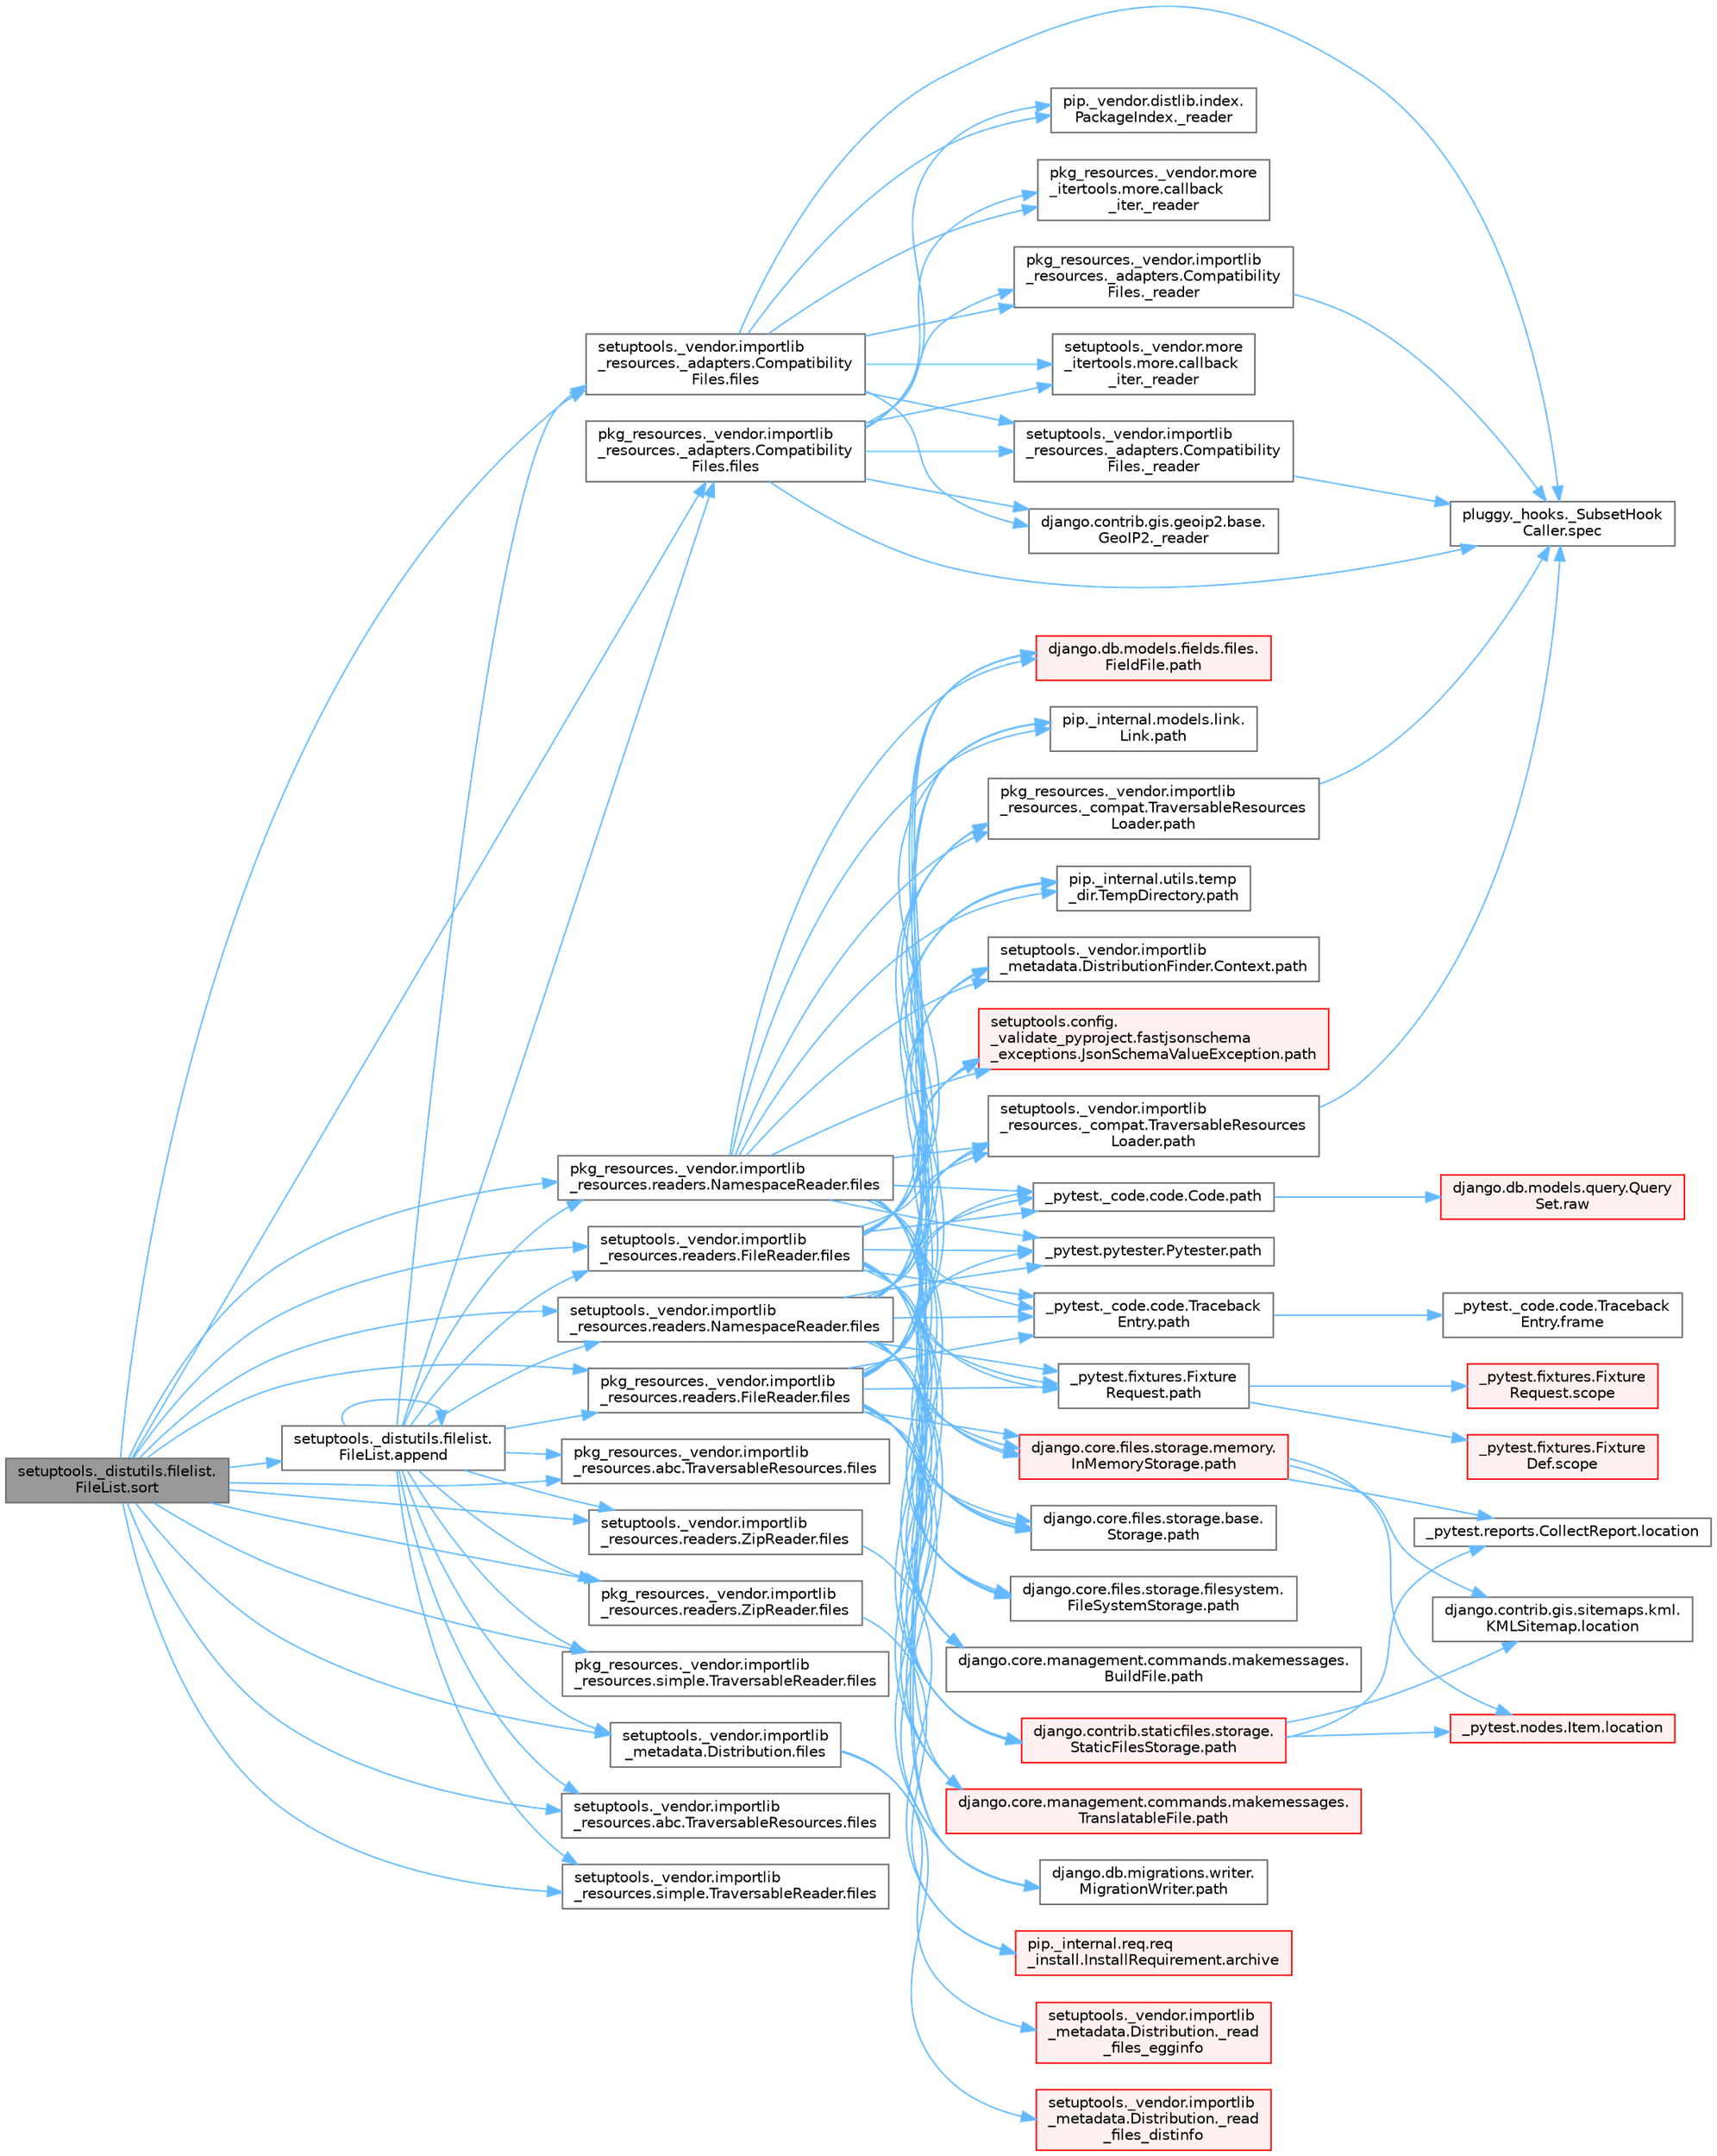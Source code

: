 digraph "setuptools._distutils.filelist.FileList.sort"
{
 // LATEX_PDF_SIZE
  bgcolor="transparent";
  edge [fontname=Helvetica,fontsize=10,labelfontname=Helvetica,labelfontsize=10];
  node [fontname=Helvetica,fontsize=10,shape=box,height=0.2,width=0.4];
  rankdir="LR";
  Node1 [id="Node000001",label="setuptools._distutils.filelist.\lFileList.sort",height=0.2,width=0.4,color="gray40", fillcolor="grey60", style="filled", fontcolor="black",tooltip=" "];
  Node1 -> Node2 [id="edge1_Node000001_Node000002",color="steelblue1",style="solid",tooltip=" "];
  Node2 [id="Node000002",label="setuptools._distutils.filelist.\lFileList.append",height=0.2,width=0.4,color="grey40", fillcolor="white", style="filled",URL="$classsetuptools_1_1__distutils_1_1filelist_1_1_file_list.html#aa9ee6398f54c690ec1af5df79fb1fbac",tooltip=" "];
  Node2 -> Node2 [id="edge2_Node000002_Node000002",color="steelblue1",style="solid",tooltip=" "];
  Node2 -> Node3 [id="edge3_Node000002_Node000003",color="steelblue1",style="solid",tooltip=" "];
  Node3 [id="Node000003",label="pkg_resources._vendor.importlib\l_resources._adapters.Compatibility\lFiles.files",height=0.2,width=0.4,color="grey40", fillcolor="white", style="filled",URL="$classpkg__resources_1_1__vendor_1_1importlib__resources_1_1__adapters_1_1_compatibility_files.html#a8b9d338ee8b5f6f2b1b612d2835a5528",tooltip=" "];
  Node3 -> Node4 [id="edge4_Node000003_Node000004",color="steelblue1",style="solid",tooltip=" "];
  Node4 [id="Node000004",label="django.contrib.gis.geoip2.base.\lGeoIP2._reader",height=0.2,width=0.4,color="grey40", fillcolor="white", style="filled",URL="$classdjango_1_1contrib_1_1gis_1_1geoip2_1_1base_1_1_geo_i_p2.html#a3602c469d02744ad210583e2b571c286",tooltip=" "];
  Node3 -> Node5 [id="edge5_Node000003_Node000005",color="steelblue1",style="solid",tooltip=" "];
  Node5 [id="Node000005",label="pip._vendor.distlib.index.\lPackageIndex._reader",height=0.2,width=0.4,color="grey40", fillcolor="white", style="filled",URL="$classpip_1_1__vendor_1_1distlib_1_1index_1_1_package_index.html#a101ab2cbea9c2a66818e368a1b783665",tooltip=" "];
  Node3 -> Node6 [id="edge6_Node000003_Node000006",color="steelblue1",style="solid",tooltip=" "];
  Node6 [id="Node000006",label="pkg_resources._vendor.importlib\l_resources._adapters.Compatibility\lFiles._reader",height=0.2,width=0.4,color="grey40", fillcolor="white", style="filled",URL="$classpkg__resources_1_1__vendor_1_1importlib__resources_1_1__adapters_1_1_compatibility_files.html#adb88d9d6cdd3ccde8543d5aff0e263cc",tooltip=" "];
  Node6 -> Node7 [id="edge7_Node000006_Node000007",color="steelblue1",style="solid",tooltip=" "];
  Node7 [id="Node000007",label="pluggy._hooks._SubsetHook\lCaller.spec",height=0.2,width=0.4,color="grey40", fillcolor="white", style="filled",URL="$classpluggy_1_1__hooks_1_1___subset_hook_caller.html#ab4f250ab0096f9c4c5fceaed622f5328",tooltip=" "];
  Node3 -> Node8 [id="edge8_Node000003_Node000008",color="steelblue1",style="solid",tooltip=" "];
  Node8 [id="Node000008",label="pkg_resources._vendor.more\l_itertools.more.callback\l_iter._reader",height=0.2,width=0.4,color="grey40", fillcolor="white", style="filled",URL="$classpkg__resources_1_1__vendor_1_1more__itertools_1_1more_1_1callback__iter.html#a39c147e211ab320778e20aebdb6506c0",tooltip=" "];
  Node3 -> Node9 [id="edge9_Node000003_Node000009",color="steelblue1",style="solid",tooltip=" "];
  Node9 [id="Node000009",label="setuptools._vendor.importlib\l_resources._adapters.Compatibility\lFiles._reader",height=0.2,width=0.4,color="grey40", fillcolor="white", style="filled",URL="$classsetuptools_1_1__vendor_1_1importlib__resources_1_1__adapters_1_1_compatibility_files.html#a2a663060da2f5497b42765bdc90bca45",tooltip=" "];
  Node9 -> Node7 [id="edge10_Node000009_Node000007",color="steelblue1",style="solid",tooltip=" "];
  Node3 -> Node10 [id="edge11_Node000003_Node000010",color="steelblue1",style="solid",tooltip=" "];
  Node10 [id="Node000010",label="setuptools._vendor.more\l_itertools.more.callback\l_iter._reader",height=0.2,width=0.4,color="grey40", fillcolor="white", style="filled",URL="$classsetuptools_1_1__vendor_1_1more__itertools_1_1more_1_1callback__iter.html#a05c0fdd2e4088e3a9914e4fa2e6fd050",tooltip=" "];
  Node3 -> Node7 [id="edge12_Node000003_Node000007",color="steelblue1",style="solid",tooltip=" "];
  Node2 -> Node11 [id="edge13_Node000002_Node000011",color="steelblue1",style="solid",tooltip=" "];
  Node11 [id="Node000011",label="pkg_resources._vendor.importlib\l_resources.abc.TraversableResources.files",height=0.2,width=0.4,color="grey40", fillcolor="white", style="filled",URL="$classpkg__resources_1_1__vendor_1_1importlib__resources_1_1abc_1_1_traversable_resources.html#a355a5579db7885b20dd95b6175965f5b",tooltip=" "];
  Node2 -> Node12 [id="edge14_Node000002_Node000012",color="steelblue1",style="solid",tooltip=" "];
  Node12 [id="Node000012",label="pkg_resources._vendor.importlib\l_resources.readers.FileReader.files",height=0.2,width=0.4,color="grey40", fillcolor="white", style="filled",URL="$classpkg__resources_1_1__vendor_1_1importlib__resources_1_1readers_1_1_file_reader.html#ac80e1e3a22d012bbfb5f1b7a753bab21",tooltip=" "];
  Node12 -> Node13 [id="edge15_Node000012_Node000013",color="steelblue1",style="solid",tooltip=" "];
  Node13 [id="Node000013",label="_pytest._code.code.Code.path",height=0.2,width=0.4,color="grey40", fillcolor="white", style="filled",URL="$class__pytest_1_1__code_1_1code_1_1_code.html#a1dae55e90750fe77c7517f806a14d864",tooltip=" "];
  Node13 -> Node14 [id="edge16_Node000013_Node000014",color="steelblue1",style="solid",tooltip=" "];
  Node14 [id="Node000014",label="django.db.models.query.Query\lSet.raw",height=0.2,width=0.4,color="red", fillcolor="#FFF0F0", style="filled",URL="$classdjango_1_1db_1_1models_1_1query_1_1_query_set.html#abce199e3993658459fb2f7c2719daa45",tooltip="PUBLIC METHODS THAT RETURN A QUERYSET SUBCLASS #."];
  Node12 -> Node25 [id="edge17_Node000012_Node000025",color="steelblue1",style="solid",tooltip=" "];
  Node25 [id="Node000025",label="_pytest._code.code.Traceback\lEntry.path",height=0.2,width=0.4,color="grey40", fillcolor="white", style="filled",URL="$class__pytest_1_1__code_1_1code_1_1_traceback_entry.html#a5a88b9ae4623733566450a9e7d8387c0",tooltip=" "];
  Node25 -> Node26 [id="edge18_Node000025_Node000026",color="steelblue1",style="solid",tooltip=" "];
  Node26 [id="Node000026",label="_pytest._code.code.Traceback\lEntry.frame",height=0.2,width=0.4,color="grey40", fillcolor="white", style="filled",URL="$class__pytest_1_1__code_1_1code_1_1_traceback_entry.html#a8592e8aeeb3804602a1d6c85fc427f1b",tooltip=" "];
  Node12 -> Node27 [id="edge19_Node000012_Node000027",color="steelblue1",style="solid",tooltip=" "];
  Node27 [id="Node000027",label="_pytest.fixtures.Fixture\lRequest.path",height=0.2,width=0.4,color="grey40", fillcolor="white", style="filled",URL="$class__pytest_1_1fixtures_1_1_fixture_request.html#a6f6db59812d121b54cd67d5e434e1451",tooltip=" "];
  Node27 -> Node28 [id="edge20_Node000027_Node000028",color="steelblue1",style="solid",tooltip=" "];
  Node28 [id="Node000028",label="_pytest.fixtures.Fixture\lDef.scope",height=0.2,width=0.4,color="red", fillcolor="#FFF0F0", style="filled",URL="$class__pytest_1_1fixtures_1_1_fixture_def.html#a7631cdae842daae93780def0698acba2",tooltip=" "];
  Node27 -> Node32 [id="edge21_Node000027_Node000032",color="steelblue1",style="solid",tooltip=" "];
  Node32 [id="Node000032",label="_pytest.fixtures.Fixture\lRequest.scope",height=0.2,width=0.4,color="red", fillcolor="#FFF0F0", style="filled",URL="$class__pytest_1_1fixtures_1_1_fixture_request.html#acb5406ee9e8cf7147711b9314b6c951a",tooltip=" "];
  Node12 -> Node33 [id="edge22_Node000012_Node000033",color="steelblue1",style="solid",tooltip=" "];
  Node33 [id="Node000033",label="_pytest.pytester.Pytester.path",height=0.2,width=0.4,color="grey40", fillcolor="white", style="filled",URL="$class__pytest_1_1pytester_1_1_pytester.html#a403c804f74a87f5e5705774fa896cc1f",tooltip=" "];
  Node12 -> Node34 [id="edge23_Node000012_Node000034",color="steelblue1",style="solid",tooltip=" "];
  Node34 [id="Node000034",label="django.contrib.staticfiles.storage.\lStaticFilesStorage.path",height=0.2,width=0.4,color="red", fillcolor="#FFF0F0", style="filled",URL="$classdjango_1_1contrib_1_1staticfiles_1_1storage_1_1_static_files_storage.html#a4e96cc92fbde7423d1b74f3a50fc0bf6",tooltip=" "];
  Node34 -> Node35 [id="edge24_Node000034_Node000035",color="steelblue1",style="solid",tooltip=" "];
  Node35 [id="Node000035",label="_pytest.nodes.Item.location",height=0.2,width=0.4,color="red", fillcolor="#FFF0F0", style="filled",URL="$class__pytest_1_1nodes_1_1_item.html#a09cd5bab99de1b92a3aa6f76ba8aa206",tooltip=" "];
  Node34 -> Node46 [id="edge25_Node000034_Node000046",color="steelblue1",style="solid",tooltip=" "];
  Node46 [id="Node000046",label="_pytest.reports.CollectReport.location",height=0.2,width=0.4,color="grey40", fillcolor="white", style="filled",URL="$class__pytest_1_1reports_1_1_collect_report.html#a3df6c3a6598c22fd46d30789b1a43393",tooltip=" "];
  Node34 -> Node47 [id="edge26_Node000034_Node000047",color="steelblue1",style="solid",tooltip=" "];
  Node47 [id="Node000047",label="django.contrib.gis.sitemaps.kml.\lKMLSitemap.location",height=0.2,width=0.4,color="grey40", fillcolor="white", style="filled",URL="$classdjango_1_1contrib_1_1gis_1_1sitemaps_1_1kml_1_1_k_m_l_sitemap.html#aeae9b718dc149bb1b470a9c52ac5628f",tooltip=" "];
  Node12 -> Node480 [id="edge27_Node000012_Node000480",color="steelblue1",style="solid",tooltip=" "];
  Node480 [id="Node000480",label="django.core.files.storage.base.\lStorage.path",height=0.2,width=0.4,color="grey40", fillcolor="white", style="filled",URL="$classdjango_1_1core_1_1files_1_1storage_1_1base_1_1_storage.html#a9be8d49a55131dbbab2c5fd57f7e772c",tooltip=" "];
  Node12 -> Node481 [id="edge28_Node000012_Node000481",color="steelblue1",style="solid",tooltip=" "];
  Node481 [id="Node000481",label="django.core.files.storage.filesystem.\lFileSystemStorage.path",height=0.2,width=0.4,color="grey40", fillcolor="white", style="filled",URL="$classdjango_1_1core_1_1files_1_1storage_1_1filesystem_1_1_file_system_storage.html#abf8a7e88eedec3e1b2ea965cc0858d17",tooltip=" "];
  Node12 -> Node482 [id="edge29_Node000012_Node000482",color="steelblue1",style="solid",tooltip=" "];
  Node482 [id="Node000482",label="django.core.files.storage.memory.\lInMemoryStorage.path",height=0.2,width=0.4,color="red", fillcolor="#FFF0F0", style="filled",URL="$classdjango_1_1core_1_1files_1_1storage_1_1memory_1_1_in_memory_storage.html#a466c8e28fd11839318d2e4454b8ef89f",tooltip=" "];
  Node482 -> Node35 [id="edge30_Node000482_Node000035",color="steelblue1",style="solid",tooltip=" "];
  Node482 -> Node46 [id="edge31_Node000482_Node000046",color="steelblue1",style="solid",tooltip=" "];
  Node482 -> Node47 [id="edge32_Node000482_Node000047",color="steelblue1",style="solid",tooltip=" "];
  Node12 -> Node486 [id="edge33_Node000012_Node000486",color="steelblue1",style="solid",tooltip=" "];
  Node486 [id="Node000486",label="django.core.management.commands.makemessages.\lBuildFile.path",height=0.2,width=0.4,color="grey40", fillcolor="white", style="filled",URL="$classdjango_1_1core_1_1management_1_1commands_1_1makemessages_1_1_build_file.html#ac06388718e902543bc00a7c6565105fc",tooltip=" "];
  Node12 -> Node487 [id="edge34_Node000012_Node000487",color="steelblue1",style="solid",tooltip=" "];
  Node487 [id="Node000487",label="django.core.management.commands.makemessages.\lTranslatableFile.path",height=0.2,width=0.4,color="red", fillcolor="#FFF0F0", style="filled",URL="$classdjango_1_1core_1_1management_1_1commands_1_1makemessages_1_1_translatable_file.html#ad851d5e6b8a65f5915ccfd4a30fb8026",tooltip=" "];
  Node12 -> Node488 [id="edge35_Node000012_Node000488",color="steelblue1",style="solid",tooltip=" "];
  Node488 [id="Node000488",label="django.db.migrations.writer.\lMigrationWriter.path",height=0.2,width=0.4,color="grey40", fillcolor="white", style="filled",URL="$classdjango_1_1db_1_1migrations_1_1writer_1_1_migration_writer.html#a45469d67e8f80996c982470d36136184",tooltip=" "];
  Node12 -> Node489 [id="edge36_Node000012_Node000489",color="steelblue1",style="solid",tooltip=" "];
  Node489 [id="Node000489",label="django.db.models.fields.files.\lFieldFile.path",height=0.2,width=0.4,color="red", fillcolor="#FFF0F0", style="filled",URL="$classdjango_1_1db_1_1models_1_1fields_1_1files_1_1_field_file.html#ae91c4ed0643fb9bd8959d0db8eb44f80",tooltip=" "];
  Node12 -> Node585 [id="edge37_Node000012_Node000585",color="steelblue1",style="solid",tooltip=" "];
  Node585 [id="Node000585",label="pip._internal.models.link.\lLink.path",height=0.2,width=0.4,color="grey40", fillcolor="white", style="filled",URL="$classpip_1_1__internal_1_1models_1_1link_1_1_link.html#a30f454216dcb615e3ed986238490f180",tooltip=" "];
  Node12 -> Node586 [id="edge38_Node000012_Node000586",color="steelblue1",style="solid",tooltip=" "];
  Node586 [id="Node000586",label="pip._internal.utils.temp\l_dir.TempDirectory.path",height=0.2,width=0.4,color="grey40", fillcolor="white", style="filled",URL="$classpip_1_1__internal_1_1utils_1_1temp__dir_1_1_temp_directory.html#afe6b2d95c070c6570957de5696ff3a6e",tooltip=" "];
  Node12 -> Node587 [id="edge39_Node000012_Node000587",color="steelblue1",style="solid",tooltip=" "];
  Node587 [id="Node000587",label="pkg_resources._vendor.importlib\l_resources._compat.TraversableResources\lLoader.path",height=0.2,width=0.4,color="grey40", fillcolor="white", style="filled",URL="$classpkg__resources_1_1__vendor_1_1importlib__resources_1_1__compat_1_1_traversable_resources_loader.html#acfc17872a53cbe02f6c34eda2bb162f2",tooltip=" "];
  Node587 -> Node7 [id="edge40_Node000587_Node000007",color="steelblue1",style="solid",tooltip=" "];
  Node12 -> Node588 [id="edge41_Node000012_Node000588",color="steelblue1",style="solid",tooltip=" "];
  Node588 [id="Node000588",label="setuptools._vendor.importlib\l_metadata.DistributionFinder.Context.path",height=0.2,width=0.4,color="grey40", fillcolor="white", style="filled",URL="$classsetuptools_1_1__vendor_1_1importlib__metadata_1_1_distribution_finder_1_1_context.html#a84a429ddce40738ea5c0edb53799ee8d",tooltip=" "];
  Node12 -> Node589 [id="edge42_Node000012_Node000589",color="steelblue1",style="solid",tooltip=" "];
  Node589 [id="Node000589",label="setuptools._vendor.importlib\l_resources._compat.TraversableResources\lLoader.path",height=0.2,width=0.4,color="grey40", fillcolor="white", style="filled",URL="$classsetuptools_1_1__vendor_1_1importlib__resources_1_1__compat_1_1_traversable_resources_loader.html#a9b9cf5b6723d48f7a779b6ae71d53699",tooltip=" "];
  Node589 -> Node7 [id="edge43_Node000589_Node000007",color="steelblue1",style="solid",tooltip=" "];
  Node12 -> Node590 [id="edge44_Node000012_Node000590",color="steelblue1",style="solid",tooltip=" "];
  Node590 [id="Node000590",label="setuptools.config.\l_validate_pyproject.fastjsonschema\l_exceptions.JsonSchemaValueException.path",height=0.2,width=0.4,color="red", fillcolor="#FFF0F0", style="filled",URL="$classsetuptools_1_1config_1_1__validate__pyproject_1_1fastjsonschema__exceptions_1_1_json_schema_value_exception.html#a59179b3d1dc16c7087530bbc10bcf857",tooltip=" "];
  Node2 -> Node1157 [id="edge45_Node000002_Node001157",color="steelblue1",style="solid",tooltip=" "];
  Node1157 [id="Node001157",label="pkg_resources._vendor.importlib\l_resources.readers.NamespaceReader.files",height=0.2,width=0.4,color="grey40", fillcolor="white", style="filled",URL="$classpkg__resources_1_1__vendor_1_1importlib__resources_1_1readers_1_1_namespace_reader.html#ae68f8b2f076387226b18c4889de277cf",tooltip=" "];
  Node1157 -> Node13 [id="edge46_Node001157_Node000013",color="steelblue1",style="solid",tooltip=" "];
  Node1157 -> Node25 [id="edge47_Node001157_Node000025",color="steelblue1",style="solid",tooltip=" "];
  Node1157 -> Node27 [id="edge48_Node001157_Node000027",color="steelblue1",style="solid",tooltip=" "];
  Node1157 -> Node33 [id="edge49_Node001157_Node000033",color="steelblue1",style="solid",tooltip=" "];
  Node1157 -> Node34 [id="edge50_Node001157_Node000034",color="steelblue1",style="solid",tooltip=" "];
  Node1157 -> Node480 [id="edge51_Node001157_Node000480",color="steelblue1",style="solid",tooltip=" "];
  Node1157 -> Node481 [id="edge52_Node001157_Node000481",color="steelblue1",style="solid",tooltip=" "];
  Node1157 -> Node482 [id="edge53_Node001157_Node000482",color="steelblue1",style="solid",tooltip=" "];
  Node1157 -> Node486 [id="edge54_Node001157_Node000486",color="steelblue1",style="solid",tooltip=" "];
  Node1157 -> Node487 [id="edge55_Node001157_Node000487",color="steelblue1",style="solid",tooltip=" "];
  Node1157 -> Node488 [id="edge56_Node001157_Node000488",color="steelblue1",style="solid",tooltip=" "];
  Node1157 -> Node489 [id="edge57_Node001157_Node000489",color="steelblue1",style="solid",tooltip=" "];
  Node1157 -> Node585 [id="edge58_Node001157_Node000585",color="steelblue1",style="solid",tooltip=" "];
  Node1157 -> Node586 [id="edge59_Node001157_Node000586",color="steelblue1",style="solid",tooltip=" "];
  Node1157 -> Node587 [id="edge60_Node001157_Node000587",color="steelblue1",style="solid",tooltip=" "];
  Node1157 -> Node588 [id="edge61_Node001157_Node000588",color="steelblue1",style="solid",tooltip=" "];
  Node1157 -> Node589 [id="edge62_Node001157_Node000589",color="steelblue1",style="solid",tooltip=" "];
  Node1157 -> Node590 [id="edge63_Node001157_Node000590",color="steelblue1",style="solid",tooltip=" "];
  Node2 -> Node1158 [id="edge64_Node000002_Node001158",color="steelblue1",style="solid",tooltip=" "];
  Node1158 [id="Node001158",label="pkg_resources._vendor.importlib\l_resources.readers.ZipReader.files",height=0.2,width=0.4,color="grey40", fillcolor="white", style="filled",URL="$classpkg__resources_1_1__vendor_1_1importlib__resources_1_1readers_1_1_zip_reader.html#a7d9335bea71d3023a14cdc45ca26157d",tooltip=" "];
  Node1158 -> Node1159 [id="edge65_Node001158_Node001159",color="steelblue1",style="solid",tooltip=" "];
  Node1159 [id="Node001159",label="pip._internal.req.req\l_install.InstallRequirement.archive",height=0.2,width=0.4,color="red", fillcolor="#FFF0F0", style="filled",URL="$classpip_1_1__internal_1_1req_1_1req__install_1_1_install_requirement.html#aef2764402e45a5e5555e22d5965f1350",tooltip=" "];
  Node2 -> Node1162 [id="edge66_Node000002_Node001162",color="steelblue1",style="solid",tooltip=" "];
  Node1162 [id="Node001162",label="pkg_resources._vendor.importlib\l_resources.simple.TraversableReader.files",height=0.2,width=0.4,color="grey40", fillcolor="white", style="filled",URL="$classpkg__resources_1_1__vendor_1_1importlib__resources_1_1simple_1_1_traversable_reader.html#a17bf2eaa1cbb0affa5ec29f6fefacac8",tooltip=" "];
  Node2 -> Node1163 [id="edge67_Node000002_Node001163",color="steelblue1",style="solid",tooltip=" "];
  Node1163 [id="Node001163",label="setuptools._vendor.importlib\l_metadata.Distribution.files",height=0.2,width=0.4,color="grey40", fillcolor="white", style="filled",URL="$classsetuptools_1_1__vendor_1_1importlib__metadata_1_1_distribution.html#a4600c19bb68ff3c899dbcf38a2eaf98c",tooltip=" "];
  Node1163 -> Node1164 [id="edge68_Node001163_Node001164",color="steelblue1",style="solid",tooltip=" "];
  Node1164 [id="Node001164",label="setuptools._vendor.importlib\l_metadata.Distribution._read\l_files_distinfo",height=0.2,width=0.4,color="red", fillcolor="#FFF0F0", style="filled",URL="$classsetuptools_1_1__vendor_1_1importlib__metadata_1_1_distribution.html#a628110e2d7d92ea6b3593261b810ca15",tooltip=" "];
  Node1163 -> Node4214 [id="edge69_Node001163_Node004214",color="steelblue1",style="solid",tooltip=" "];
  Node4214 [id="Node004214",label="setuptools._vendor.importlib\l_metadata.Distribution._read\l_files_egginfo",height=0.2,width=0.4,color="red", fillcolor="#FFF0F0", style="filled",URL="$classsetuptools_1_1__vendor_1_1importlib__metadata_1_1_distribution.html#a1f141ac67b8d6aa5021ba6f2cc832342",tooltip=" "];
  Node2 -> Node1265 [id="edge70_Node000002_Node001265",color="steelblue1",style="solid",tooltip=" "];
  Node1265 [id="Node001265",label="setuptools._vendor.importlib\l_resources._adapters.Compatibility\lFiles.files",height=0.2,width=0.4,color="grey40", fillcolor="white", style="filled",URL="$classsetuptools_1_1__vendor_1_1importlib__resources_1_1__adapters_1_1_compatibility_files.html#afe4ab3d957d5886ae615b184d7ac2835",tooltip=" "];
  Node1265 -> Node4 [id="edge71_Node001265_Node000004",color="steelblue1",style="solid",tooltip=" "];
  Node1265 -> Node5 [id="edge72_Node001265_Node000005",color="steelblue1",style="solid",tooltip=" "];
  Node1265 -> Node6 [id="edge73_Node001265_Node000006",color="steelblue1",style="solid",tooltip=" "];
  Node1265 -> Node8 [id="edge74_Node001265_Node000008",color="steelblue1",style="solid",tooltip=" "];
  Node1265 -> Node9 [id="edge75_Node001265_Node000009",color="steelblue1",style="solid",tooltip=" "];
  Node1265 -> Node10 [id="edge76_Node001265_Node000010",color="steelblue1",style="solid",tooltip=" "];
  Node1265 -> Node7 [id="edge77_Node001265_Node000007",color="steelblue1",style="solid",tooltip=" "];
  Node2 -> Node1266 [id="edge78_Node000002_Node001266",color="steelblue1",style="solid",tooltip=" "];
  Node1266 [id="Node001266",label="setuptools._vendor.importlib\l_resources.abc.TraversableResources.files",height=0.2,width=0.4,color="grey40", fillcolor="white", style="filled",URL="$classsetuptools_1_1__vendor_1_1importlib__resources_1_1abc_1_1_traversable_resources.html#a573f46222fbe518cca97e89446113d04",tooltip=" "];
  Node2 -> Node1267 [id="edge79_Node000002_Node001267",color="steelblue1",style="solid",tooltip=" "];
  Node1267 [id="Node001267",label="setuptools._vendor.importlib\l_resources.readers.FileReader.files",height=0.2,width=0.4,color="grey40", fillcolor="white", style="filled",URL="$classsetuptools_1_1__vendor_1_1importlib__resources_1_1readers_1_1_file_reader.html#a8536b477e2f4ed83ac20b58baace6b4c",tooltip=" "];
  Node1267 -> Node13 [id="edge80_Node001267_Node000013",color="steelblue1",style="solid",tooltip=" "];
  Node1267 -> Node25 [id="edge81_Node001267_Node000025",color="steelblue1",style="solid",tooltip=" "];
  Node1267 -> Node27 [id="edge82_Node001267_Node000027",color="steelblue1",style="solid",tooltip=" "];
  Node1267 -> Node33 [id="edge83_Node001267_Node000033",color="steelblue1",style="solid",tooltip=" "];
  Node1267 -> Node34 [id="edge84_Node001267_Node000034",color="steelblue1",style="solid",tooltip=" "];
  Node1267 -> Node480 [id="edge85_Node001267_Node000480",color="steelblue1",style="solid",tooltip=" "];
  Node1267 -> Node481 [id="edge86_Node001267_Node000481",color="steelblue1",style="solid",tooltip=" "];
  Node1267 -> Node482 [id="edge87_Node001267_Node000482",color="steelblue1",style="solid",tooltip=" "];
  Node1267 -> Node486 [id="edge88_Node001267_Node000486",color="steelblue1",style="solid",tooltip=" "];
  Node1267 -> Node487 [id="edge89_Node001267_Node000487",color="steelblue1",style="solid",tooltip=" "];
  Node1267 -> Node488 [id="edge90_Node001267_Node000488",color="steelblue1",style="solid",tooltip=" "];
  Node1267 -> Node489 [id="edge91_Node001267_Node000489",color="steelblue1",style="solid",tooltip=" "];
  Node1267 -> Node585 [id="edge92_Node001267_Node000585",color="steelblue1",style="solid",tooltip=" "];
  Node1267 -> Node586 [id="edge93_Node001267_Node000586",color="steelblue1",style="solid",tooltip=" "];
  Node1267 -> Node587 [id="edge94_Node001267_Node000587",color="steelblue1",style="solid",tooltip=" "];
  Node1267 -> Node588 [id="edge95_Node001267_Node000588",color="steelblue1",style="solid",tooltip=" "];
  Node1267 -> Node589 [id="edge96_Node001267_Node000589",color="steelblue1",style="solid",tooltip=" "];
  Node1267 -> Node590 [id="edge97_Node001267_Node000590",color="steelblue1",style="solid",tooltip=" "];
  Node2 -> Node1268 [id="edge98_Node000002_Node001268",color="steelblue1",style="solid",tooltip=" "];
  Node1268 [id="Node001268",label="setuptools._vendor.importlib\l_resources.readers.NamespaceReader.files",height=0.2,width=0.4,color="grey40", fillcolor="white", style="filled",URL="$classsetuptools_1_1__vendor_1_1importlib__resources_1_1readers_1_1_namespace_reader.html#a80c5b3a6ae3f4903c4db5bb312f2ae49",tooltip=" "];
  Node1268 -> Node13 [id="edge99_Node001268_Node000013",color="steelblue1",style="solid",tooltip=" "];
  Node1268 -> Node25 [id="edge100_Node001268_Node000025",color="steelblue1",style="solid",tooltip=" "];
  Node1268 -> Node27 [id="edge101_Node001268_Node000027",color="steelblue1",style="solid",tooltip=" "];
  Node1268 -> Node33 [id="edge102_Node001268_Node000033",color="steelblue1",style="solid",tooltip=" "];
  Node1268 -> Node34 [id="edge103_Node001268_Node000034",color="steelblue1",style="solid",tooltip=" "];
  Node1268 -> Node480 [id="edge104_Node001268_Node000480",color="steelblue1",style="solid",tooltip=" "];
  Node1268 -> Node481 [id="edge105_Node001268_Node000481",color="steelblue1",style="solid",tooltip=" "];
  Node1268 -> Node482 [id="edge106_Node001268_Node000482",color="steelblue1",style="solid",tooltip=" "];
  Node1268 -> Node486 [id="edge107_Node001268_Node000486",color="steelblue1",style="solid",tooltip=" "];
  Node1268 -> Node487 [id="edge108_Node001268_Node000487",color="steelblue1",style="solid",tooltip=" "];
  Node1268 -> Node488 [id="edge109_Node001268_Node000488",color="steelblue1",style="solid",tooltip=" "];
  Node1268 -> Node489 [id="edge110_Node001268_Node000489",color="steelblue1",style="solid",tooltip=" "];
  Node1268 -> Node585 [id="edge111_Node001268_Node000585",color="steelblue1",style="solid",tooltip=" "];
  Node1268 -> Node586 [id="edge112_Node001268_Node000586",color="steelblue1",style="solid",tooltip=" "];
  Node1268 -> Node587 [id="edge113_Node001268_Node000587",color="steelblue1",style="solid",tooltip=" "];
  Node1268 -> Node588 [id="edge114_Node001268_Node000588",color="steelblue1",style="solid",tooltip=" "];
  Node1268 -> Node589 [id="edge115_Node001268_Node000589",color="steelblue1",style="solid",tooltip=" "];
  Node1268 -> Node590 [id="edge116_Node001268_Node000590",color="steelblue1",style="solid",tooltip=" "];
  Node2 -> Node1269 [id="edge117_Node000002_Node001269",color="steelblue1",style="solid",tooltip=" "];
  Node1269 [id="Node001269",label="setuptools._vendor.importlib\l_resources.readers.ZipReader.files",height=0.2,width=0.4,color="grey40", fillcolor="white", style="filled",URL="$classsetuptools_1_1__vendor_1_1importlib__resources_1_1readers_1_1_zip_reader.html#ac310114936b6978f32944f3845ee32ed",tooltip=" "];
  Node1269 -> Node1159 [id="edge118_Node001269_Node001159",color="steelblue1",style="solid",tooltip=" "];
  Node2 -> Node1270 [id="edge119_Node000002_Node001270",color="steelblue1",style="solid",tooltip=" "];
  Node1270 [id="Node001270",label="setuptools._vendor.importlib\l_resources.simple.TraversableReader.files",height=0.2,width=0.4,color="grey40", fillcolor="white", style="filled",URL="$classsetuptools_1_1__vendor_1_1importlib__resources_1_1simple_1_1_traversable_reader.html#a15b7bef75b9485b98deb4edccf1a5f53",tooltip=" "];
  Node1 -> Node3 [id="edge120_Node000001_Node000003",color="steelblue1",style="solid",tooltip=" "];
  Node1 -> Node11 [id="edge121_Node000001_Node000011",color="steelblue1",style="solid",tooltip=" "];
  Node1 -> Node12 [id="edge122_Node000001_Node000012",color="steelblue1",style="solid",tooltip=" "];
  Node1 -> Node1157 [id="edge123_Node000001_Node001157",color="steelblue1",style="solid",tooltip=" "];
  Node1 -> Node1158 [id="edge124_Node000001_Node001158",color="steelblue1",style="solid",tooltip=" "];
  Node1 -> Node1162 [id="edge125_Node000001_Node001162",color="steelblue1",style="solid",tooltip=" "];
  Node1 -> Node1163 [id="edge126_Node000001_Node001163",color="steelblue1",style="solid",tooltip=" "];
  Node1 -> Node1265 [id="edge127_Node000001_Node001265",color="steelblue1",style="solid",tooltip=" "];
  Node1 -> Node1266 [id="edge128_Node000001_Node001266",color="steelblue1",style="solid",tooltip=" "];
  Node1 -> Node1267 [id="edge129_Node000001_Node001267",color="steelblue1",style="solid",tooltip=" "];
  Node1 -> Node1268 [id="edge130_Node000001_Node001268",color="steelblue1",style="solid",tooltip=" "];
  Node1 -> Node1269 [id="edge131_Node000001_Node001269",color="steelblue1",style="solid",tooltip=" "];
  Node1 -> Node1270 [id="edge132_Node000001_Node001270",color="steelblue1",style="solid",tooltip=" "];
}

